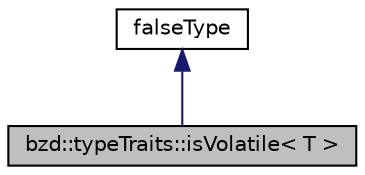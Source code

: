 digraph "bzd::typeTraits::isVolatile&lt; T &gt;"
{
  edge [fontname="Helvetica",fontsize="10",labelfontname="Helvetica",labelfontsize="10"];
  node [fontname="Helvetica",fontsize="10",shape=record];
  Node0 [label="bzd::typeTraits::isVolatile\< T \>",height=0.2,width=0.4,color="black", fillcolor="grey75", style="filled", fontcolor="black"];
  Node1 -> Node0 [dir="back",color="midnightblue",fontsize="10",style="solid"];
  Node1 [label="falseType",height=0.2,width=0.4,color="black", fillcolor="white", style="filled",URL="$structbzd_1_1typeTraits_1_1integralConstant.html"];
}
